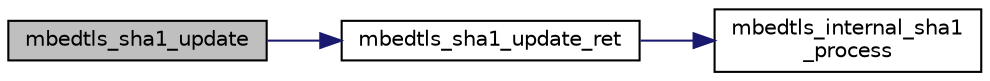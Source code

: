 digraph "mbedtls_sha1_update"
{
 // LATEX_PDF_SIZE
  edge [fontname="Helvetica",fontsize="10",labelfontname="Helvetica",labelfontsize="10"];
  node [fontname="Helvetica",fontsize="10",shape=record];
  rankdir="LR";
  Node1 [label="mbedtls_sha1_update",height=0.2,width=0.4,color="black", fillcolor="grey75", style="filled", fontcolor="black",tooltip="This function feeds an input buffer into an ongoing SHA-1 checksum calculation."];
  Node1 -> Node2 [color="midnightblue",fontsize="10",style="solid",fontname="Helvetica"];
  Node2 [label="mbedtls_sha1_update_ret",height=0.2,width=0.4,color="black", fillcolor="white", style="filled",URL="$d2/d24/sha1_8c.html#a460e674d51e2cd2d4f7ab520371d8307",tooltip="This function feeds an input buffer into an ongoing SHA-1 checksum calculation."];
  Node2 -> Node3 [color="midnightblue",fontsize="10",style="solid",fontname="Helvetica"];
  Node3 [label="mbedtls_internal_sha1\l_process",height=0.2,width=0.4,color="black", fillcolor="white", style="filled",URL="$d2/d24/sha1_8c.html#a691c38288ec5d507269f95f7eed2c1e0",tooltip="SHA-1 process data block (internal use only)."];
}
